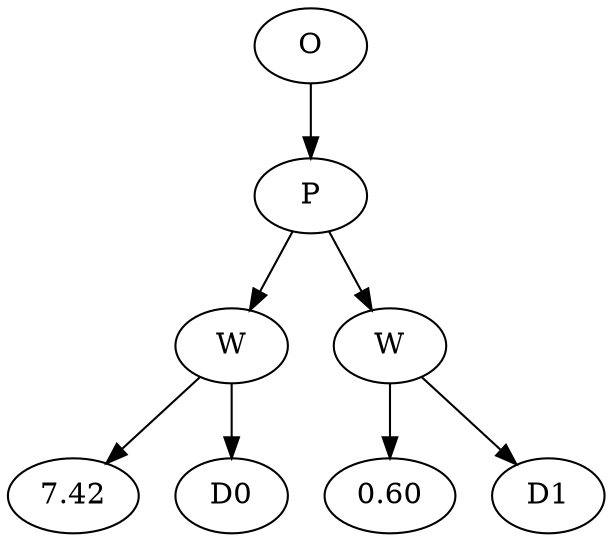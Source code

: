 // Tree
digraph {
	668743 [label=O]
	668744 [label=P]
	668743 -> 668744
	668745 [label=W]
	668744 -> 668745
	668746 [label=7.42]
	668745 -> 668746
	668747 [label=D0]
	668745 -> 668747
	668748 [label=W]
	668744 -> 668748
	668749 [label=0.60]
	668748 -> 668749
	668750 [label=D1]
	668748 -> 668750
}
